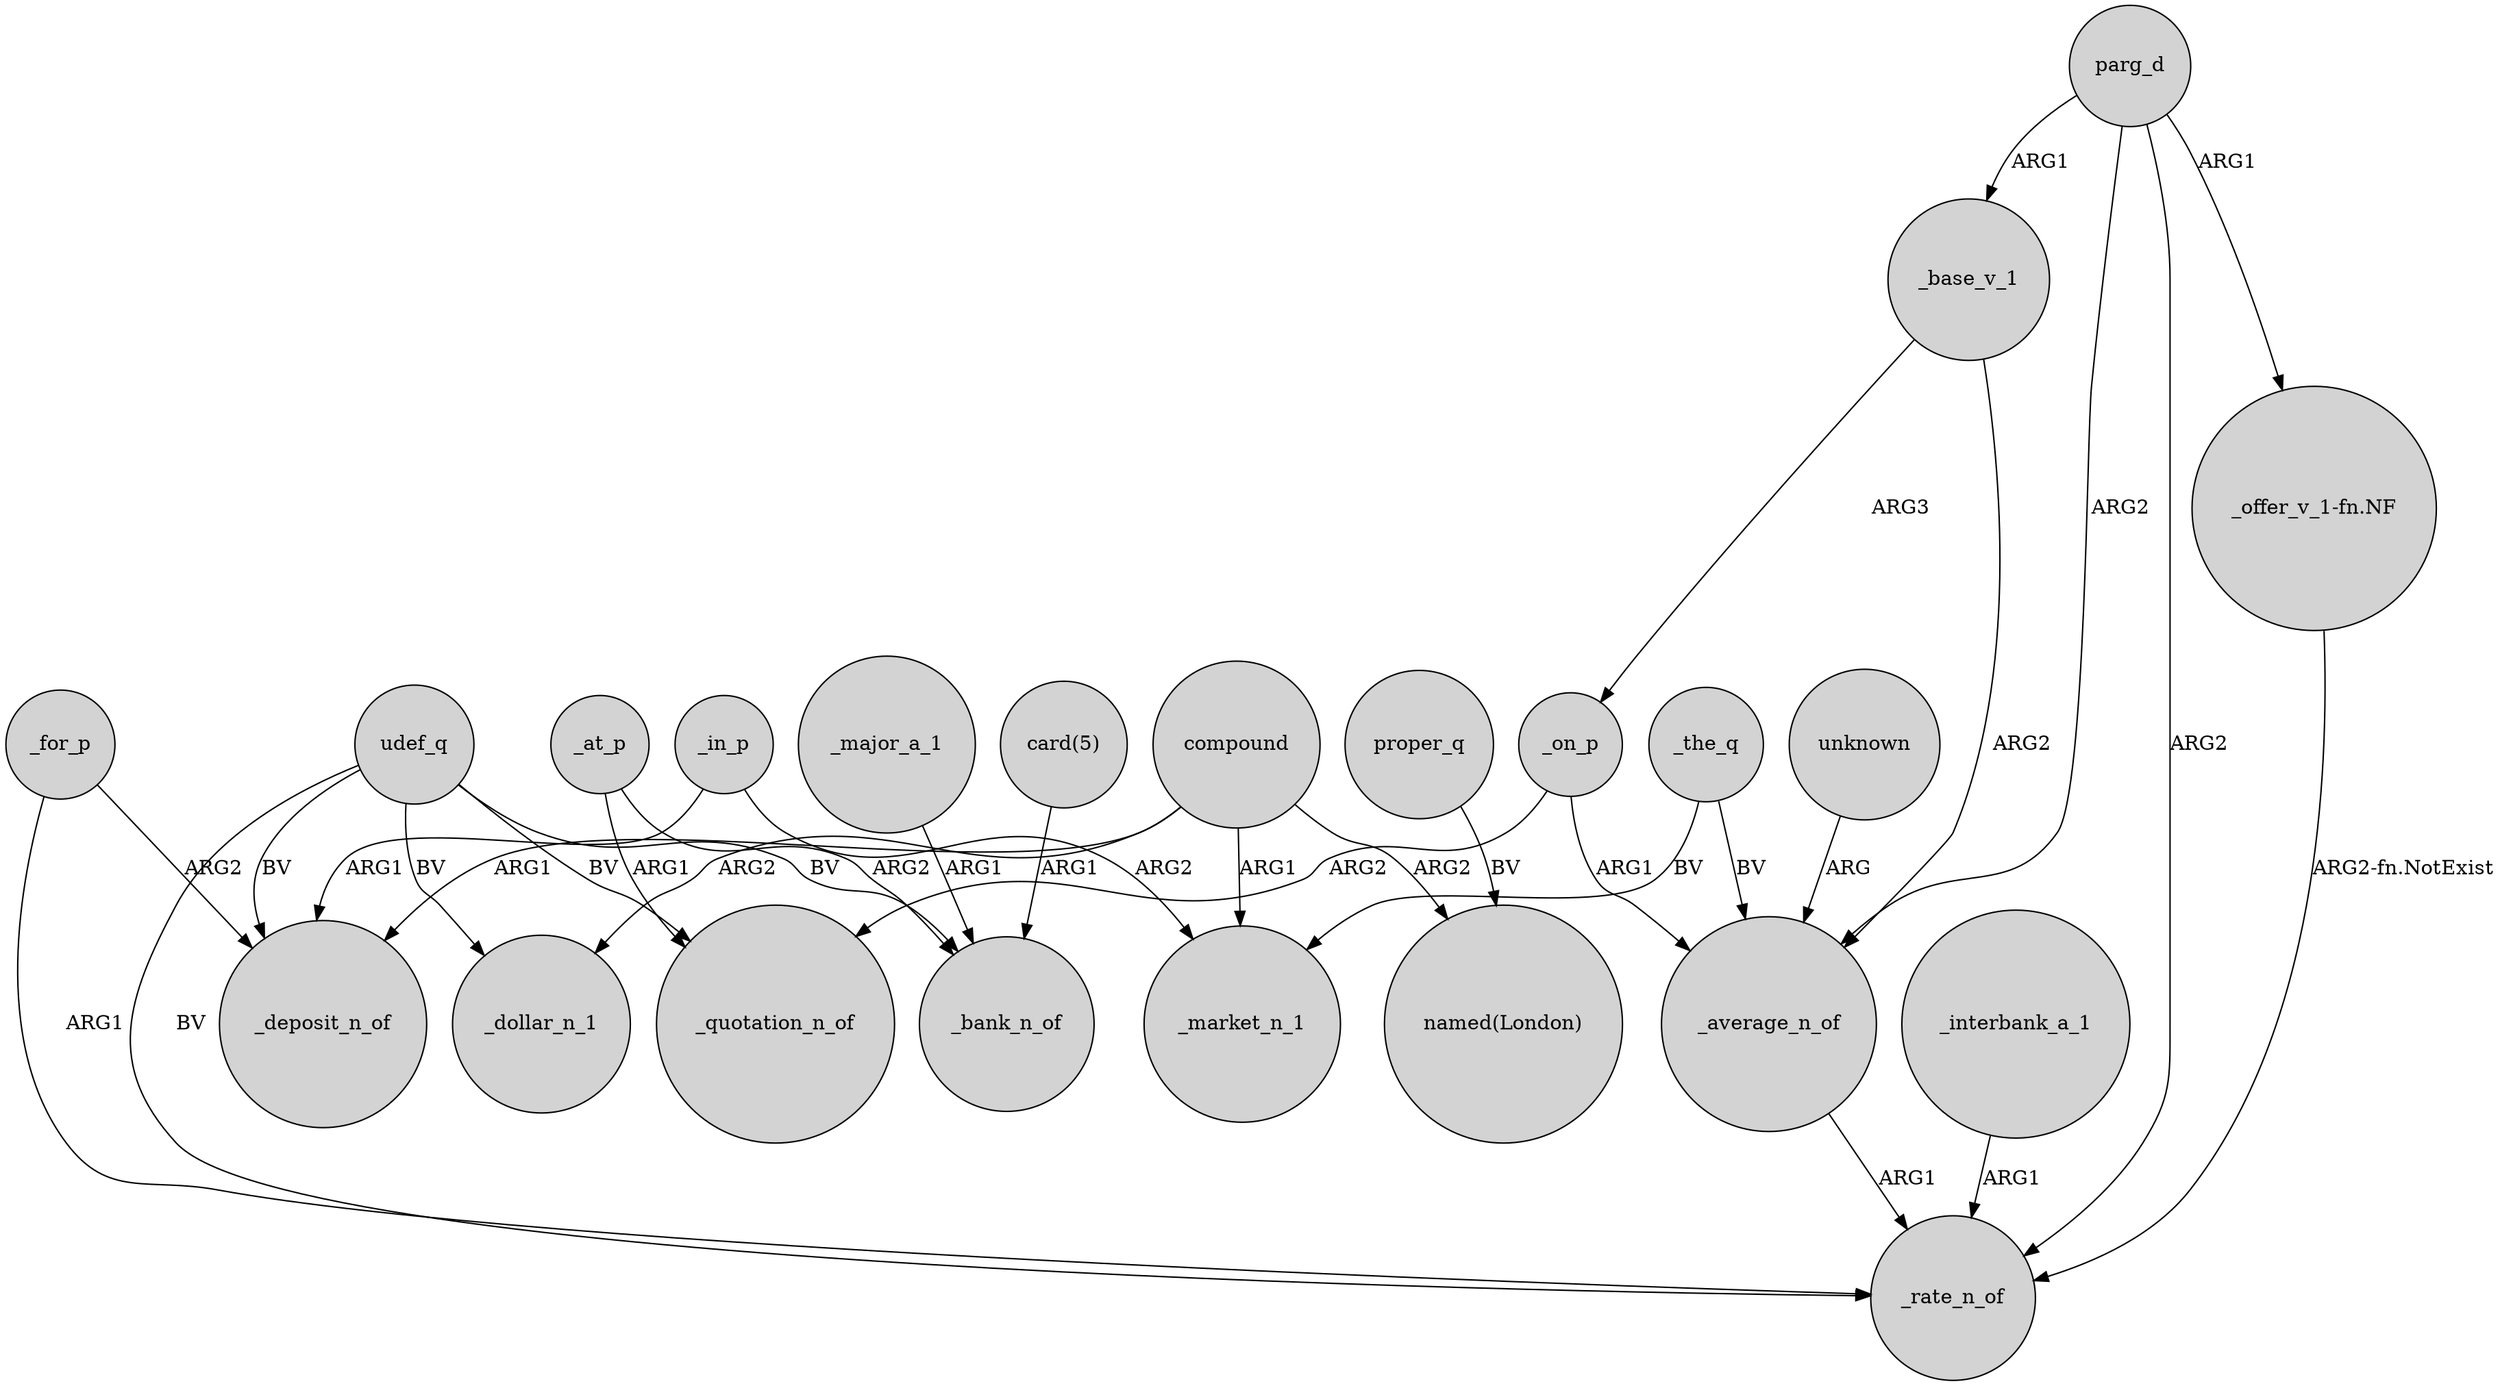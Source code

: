 digraph {
	node [shape=circle style=filled]
	_base_v_1 -> _on_p [label=ARG3]
	_at_p -> _bank_n_of [label=ARG2]
	_on_p -> _average_n_of [label=ARG1]
	_for_p -> _rate_n_of [label=ARG1]
	_interbank_a_1 -> _rate_n_of [label=ARG1]
	_base_v_1 -> _average_n_of [label=ARG2]
	_average_n_of -> _rate_n_of [label=ARG1]
	udef_q -> _rate_n_of [label=BV]
	_at_p -> _quotation_n_of [label=ARG1]
	"_offer_v_1-fn.NF" -> _rate_n_of [label="ARG2-fn.NotExist"]
	udef_q -> _deposit_n_of [label=BV]
	parg_d -> _average_n_of [label=ARG2]
	_the_q -> _average_n_of [label=BV]
	_major_a_1 -> _bank_n_of [label=ARG1]
	_on_p -> _quotation_n_of [label=ARG2]
	compound -> "named(London)" [label=ARG2]
	proper_q -> "named(London)" [label=BV]
	udef_q -> _quotation_n_of [label=BV]
	_in_p -> _market_n_1 [label=ARG2]
	parg_d -> _base_v_1 [label=ARG1]
	compound -> _deposit_n_of [label=ARG1]
	udef_q -> _bank_n_of [label=BV]
	compound -> _market_n_1 [label=ARG1]
	unknown -> _average_n_of [label=ARG]
	compound -> _dollar_n_1 [label=ARG2]
	_the_q -> _market_n_1 [label=BV]
	parg_d -> "_offer_v_1-fn.NF" [label=ARG1]
	_in_p -> _deposit_n_of [label=ARG1]
	parg_d -> _rate_n_of [label=ARG2]
	"card(5)" -> _bank_n_of [label=ARG1]
	udef_q -> _dollar_n_1 [label=BV]
	_for_p -> _deposit_n_of [label=ARG2]
}
